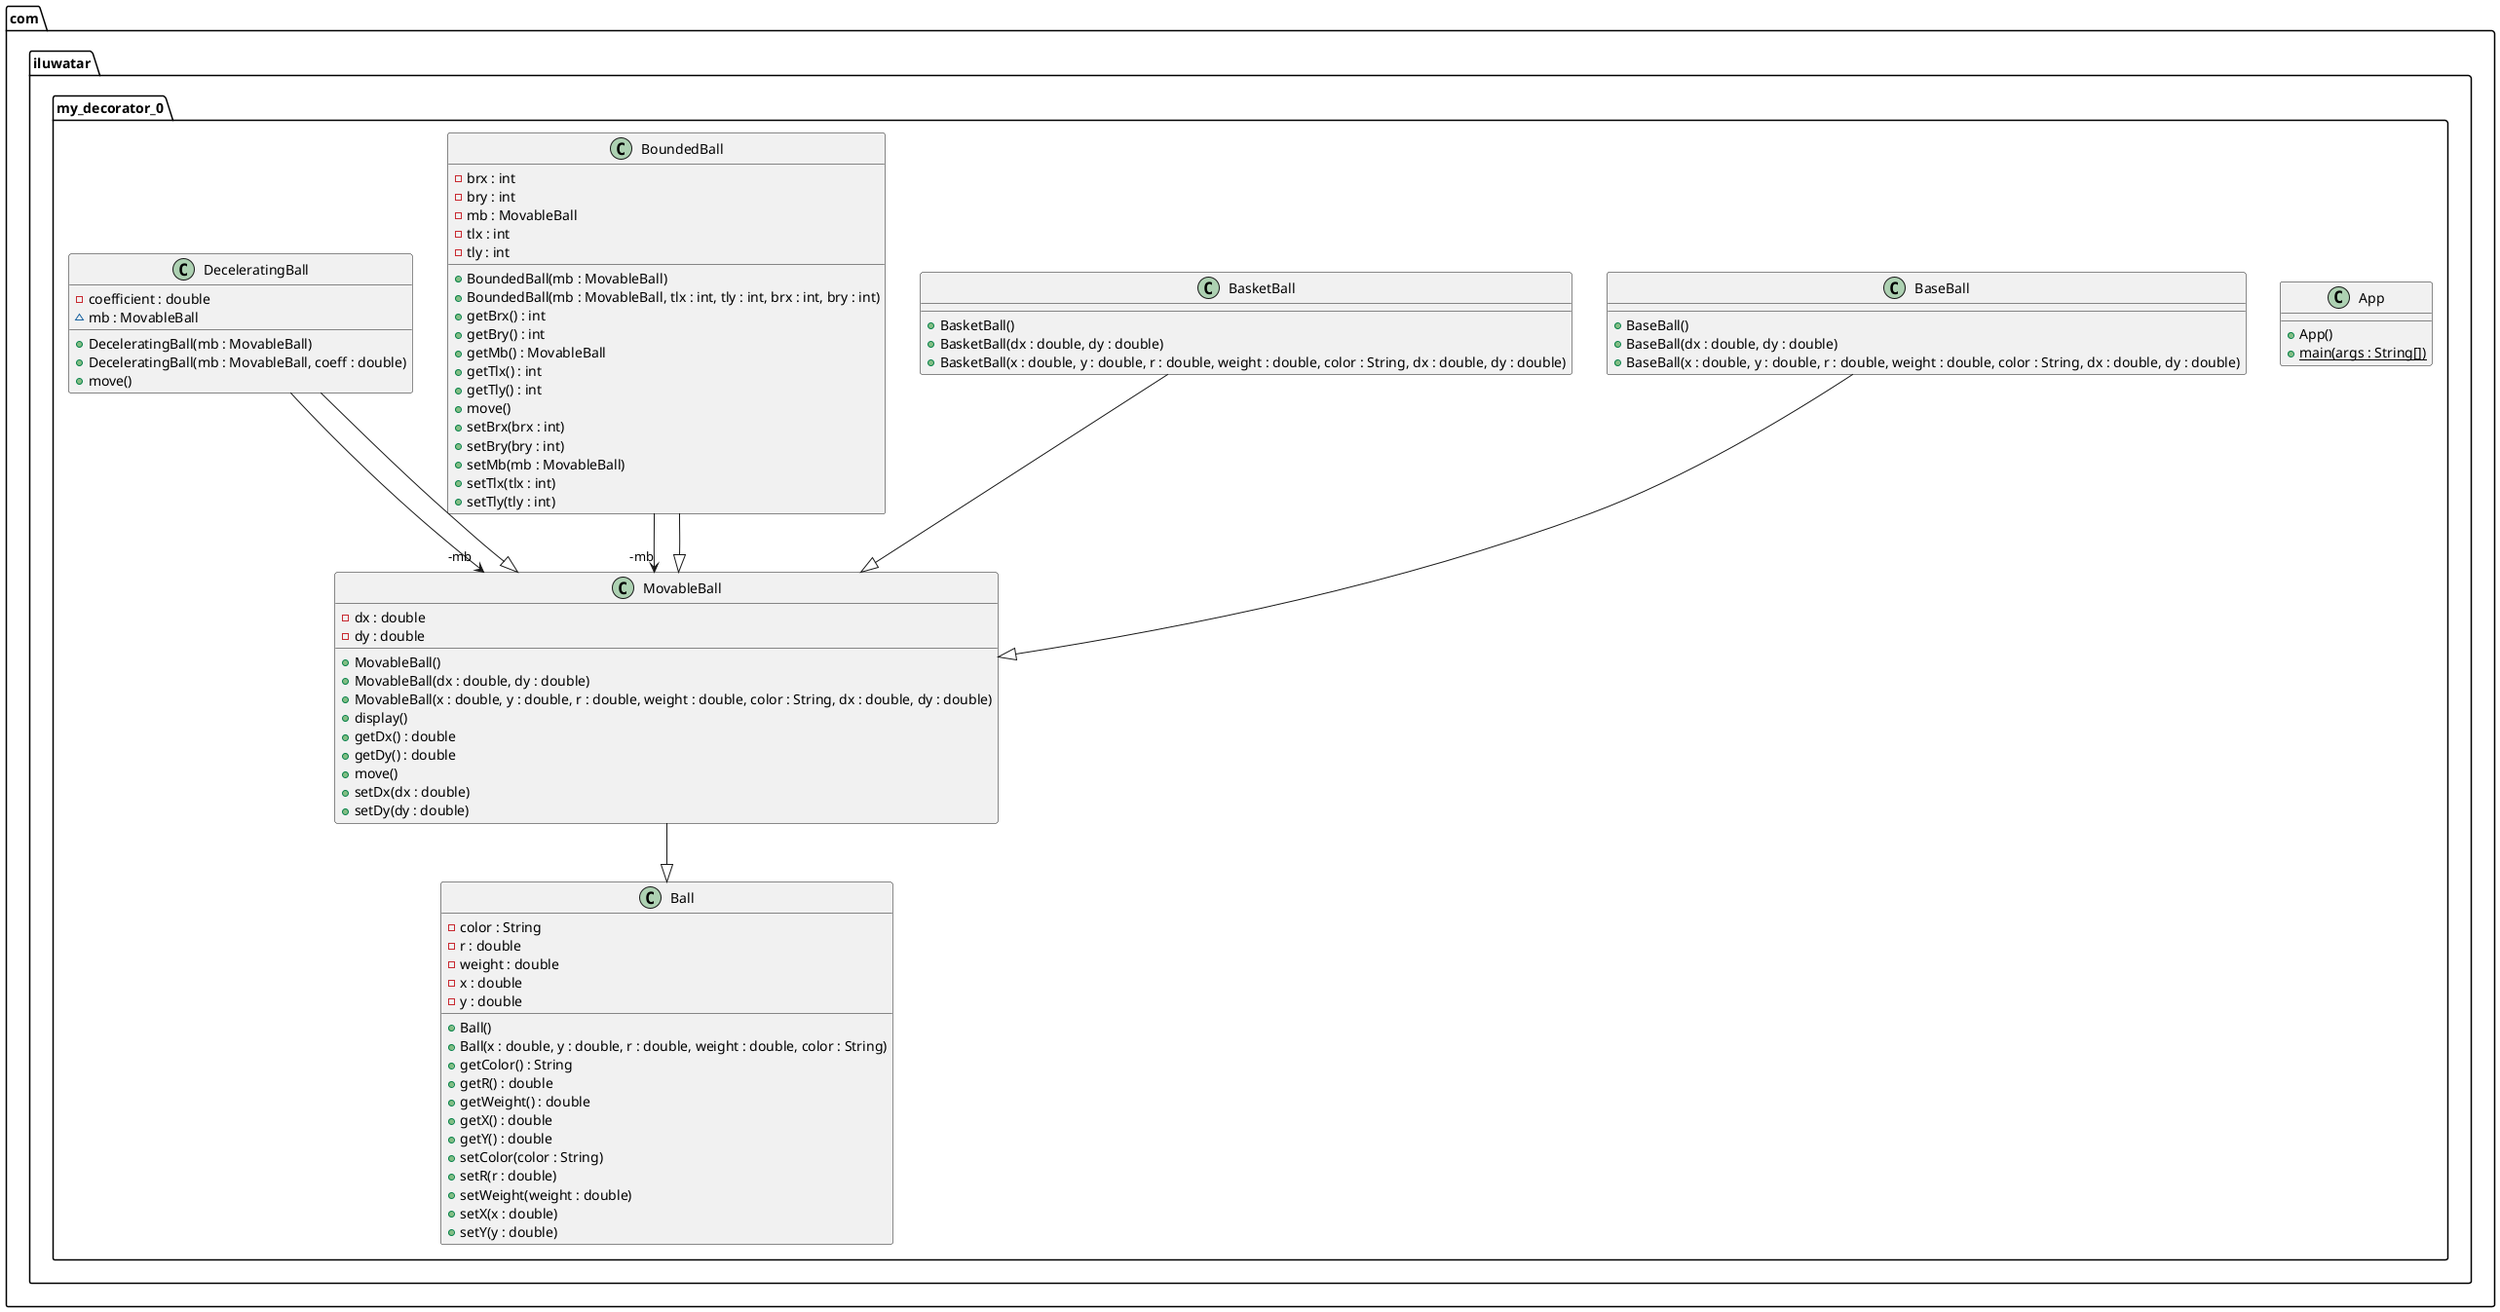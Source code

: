 @startuml
package com.iluwatar.my_decorator_0 {
  class App {
    + App()
    + main(args : String[]) {static}
  }
  class Ball {
    - color : String
    - r : double
    - weight : double
    - x : double
    - y : double
    + Ball()
    + Ball(x : double, y : double, r : double, weight : double, color : String)
    + getColor() : String
    + getR() : double
    + getWeight() : double
    + getX() : double
    + getY() : double
    + setColor(color : String)
    + setR(r : double)
    + setWeight(weight : double)
    + setX(x : double)
    + setY(y : double)
  }
  class BaseBall {
    + BaseBall()
    + BaseBall(dx : double, dy : double)
    + BaseBall(x : double, y : double, r : double, weight : double, color : String, dx : double, dy : double)
  }
  class BasketBall {
    + BasketBall()
    + BasketBall(dx : double, dy : double)
    + BasketBall(x : double, y : double, r : double, weight : double, color : String, dx : double, dy : double)
  }
  class BoundedBall {
    - brx : int
    - bry : int
    - mb : MovableBall
    - tlx : int
    - tly : int
    + BoundedBall(mb : MovableBall)
    + BoundedBall(mb : MovableBall, tlx : int, tly : int, brx : int, bry : int)
    + getBrx() : int
    + getBry() : int
    + getMb() : MovableBall
    + getTlx() : int
    + getTly() : int
    + move()
    + setBrx(brx : int)
    + setBry(bry : int)
    + setMb(mb : MovableBall)
    + setTlx(tlx : int)
    + setTly(tly : int)
  }
  class DeceleratingBall {
    - coefficient : double
    ~ mb : MovableBall
    + DeceleratingBall(mb : MovableBall)
    + DeceleratingBall(mb : MovableBall, coeff : double)
    + move()
  }
  class MovableBall {
    - dx : double
    - dy : double
    + MovableBall()
    + MovableBall(dx : double, dy : double)
    + MovableBall(x : double, y : double, r : double, weight : double, color : String, dx : double, dy : double)
    + display()
    + getDx() : double
    + getDy() : double
    + move()
    + setDx(dx : double)
    + setDy(dy : double)
  }
}
DeceleratingBall -->  "-mb" MovableBall
BoundedBall -->  "-mb" MovableBall
BaseBall --|> MovableBall 
BasketBall --|> MovableBall 
BoundedBall --|> MovableBall 
DeceleratingBall --|> MovableBall 
MovableBall --|> Ball 
@enduml
